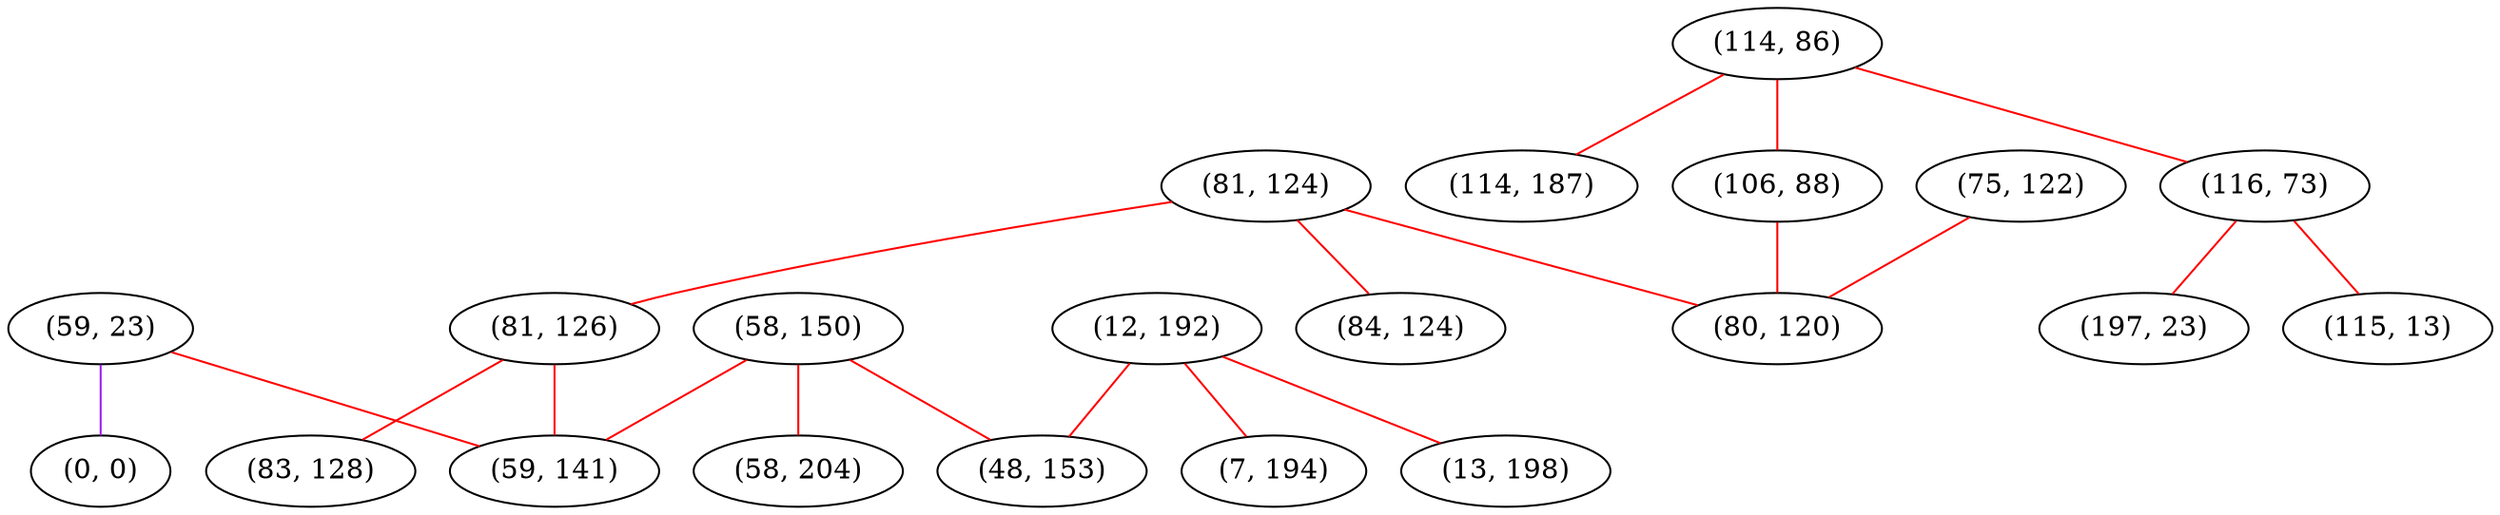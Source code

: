 graph "" {
"(59, 23)";
"(114, 86)";
"(81, 124)";
"(12, 192)";
"(114, 187)";
"(58, 150)";
"(81, 126)";
"(0, 0)";
"(59, 141)";
"(13, 198)";
"(83, 128)";
"(75, 122)";
"(84, 124)";
"(116, 73)";
"(197, 23)";
"(115, 13)";
"(48, 153)";
"(106, 88)";
"(80, 120)";
"(58, 204)";
"(7, 194)";
"(59, 23)" -- "(0, 0)"  [color=purple, key=0, weight=4];
"(59, 23)" -- "(59, 141)"  [color=red, key=0, weight=1];
"(114, 86)" -- "(106, 88)"  [color=red, key=0, weight=1];
"(114, 86)" -- "(116, 73)"  [color=red, key=0, weight=1];
"(114, 86)" -- "(114, 187)"  [color=red, key=0, weight=1];
"(81, 124)" -- "(84, 124)"  [color=red, key=0, weight=1];
"(81, 124)" -- "(81, 126)"  [color=red, key=0, weight=1];
"(81, 124)" -- "(80, 120)"  [color=red, key=0, weight=1];
"(12, 192)" -- "(13, 198)"  [color=red, key=0, weight=1];
"(12, 192)" -- "(48, 153)"  [color=red, key=0, weight=1];
"(12, 192)" -- "(7, 194)"  [color=red, key=0, weight=1];
"(58, 150)" -- "(48, 153)"  [color=red, key=0, weight=1];
"(58, 150)" -- "(58, 204)"  [color=red, key=0, weight=1];
"(58, 150)" -- "(59, 141)"  [color=red, key=0, weight=1];
"(81, 126)" -- "(83, 128)"  [color=red, key=0, weight=1];
"(81, 126)" -- "(59, 141)"  [color=red, key=0, weight=1];
"(75, 122)" -- "(80, 120)"  [color=red, key=0, weight=1];
"(116, 73)" -- "(197, 23)"  [color=red, key=0, weight=1];
"(116, 73)" -- "(115, 13)"  [color=red, key=0, weight=1];
"(106, 88)" -- "(80, 120)"  [color=red, key=0, weight=1];
}
